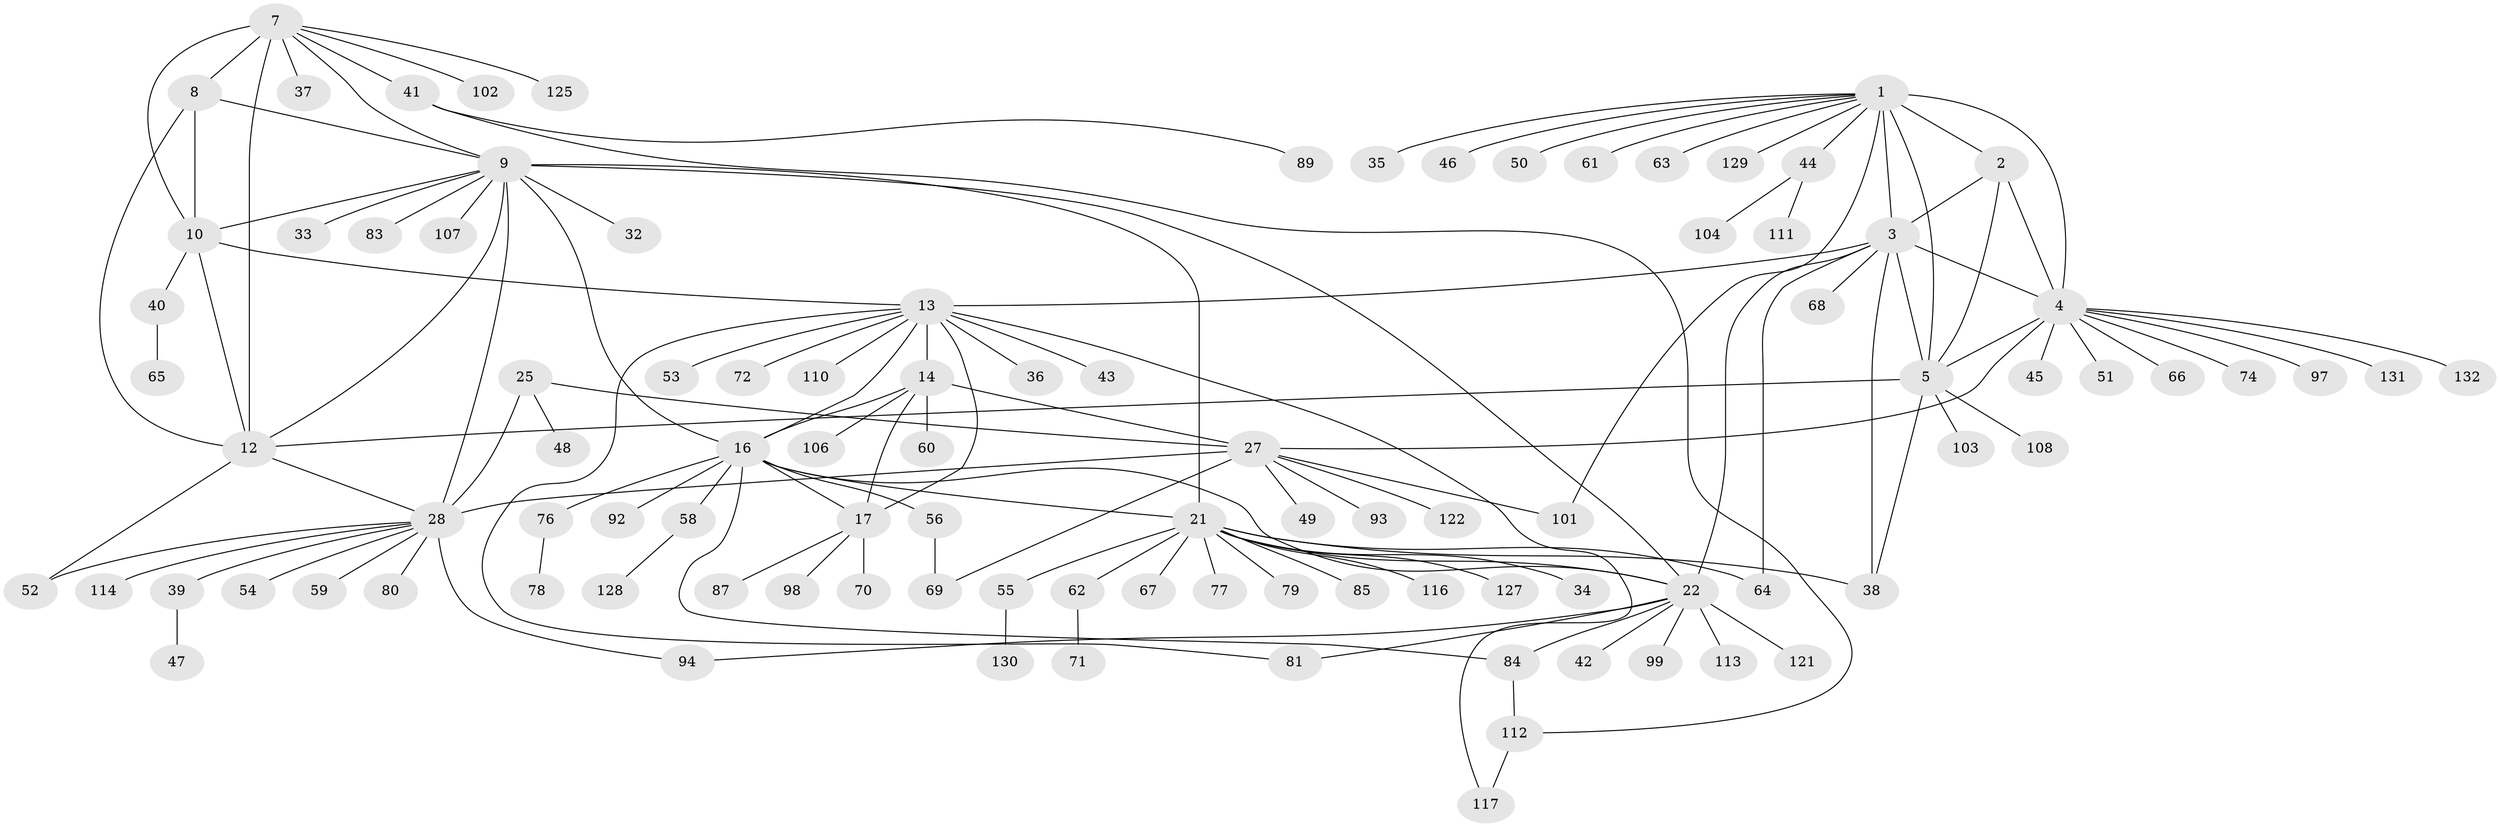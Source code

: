 // Generated by graph-tools (version 1.1) at 2025/24/03/03/25 07:24:14]
// undirected, 100 vertices, 135 edges
graph export_dot {
graph [start="1"]
  node [color=gray90,style=filled];
  1 [super="+6"];
  2 [super="+86"];
  3 [super="+88"];
  4 [super="+57"];
  5 [super="+126"];
  7 [super="+11"];
  8 [super="+95"];
  9 [super="+20"];
  10 [super="+31"];
  12 [super="+75"];
  13 [super="+15"];
  14 [super="+109"];
  16 [super="+19"];
  17 [super="+18"];
  21 [super="+24"];
  22 [super="+23"];
  25 [super="+26"];
  27 [super="+30"];
  28 [super="+29"];
  32 [super="+73"];
  33;
  34;
  35;
  36;
  37;
  38;
  39;
  40 [super="+100"];
  41;
  42 [super="+115"];
  43;
  44 [super="+119"];
  45;
  46;
  47;
  48 [super="+96"];
  49;
  50;
  51;
  52;
  53;
  54 [super="+124"];
  55 [super="+82"];
  56;
  58;
  59;
  60 [super="+90"];
  61;
  62 [super="+105"];
  63;
  64 [super="+91"];
  65;
  66;
  67;
  68;
  69 [super="+120"];
  70;
  71;
  72;
  74;
  76;
  77;
  78;
  79;
  80;
  81;
  83;
  84;
  85;
  87;
  89;
  92;
  93;
  94;
  97;
  98;
  99;
  101;
  102;
  103 [super="+118"];
  104 [super="+123"];
  106;
  107;
  108;
  110;
  111;
  112;
  113;
  114;
  116;
  117;
  121;
  122;
  125;
  127;
  128;
  129;
  130;
  131;
  132;
  1 -- 2 [weight=2];
  1 -- 3 [weight=2];
  1 -- 4 [weight=2];
  1 -- 5 [weight=2];
  1 -- 35;
  1 -- 46;
  1 -- 50;
  1 -- 61;
  1 -- 63;
  1 -- 101;
  1 -- 129;
  1 -- 44;
  2 -- 3;
  2 -- 4;
  2 -- 5;
  3 -- 4;
  3 -- 5;
  3 -- 13;
  3 -- 22;
  3 -- 38;
  3 -- 64;
  3 -- 68;
  4 -- 5;
  4 -- 45;
  4 -- 51;
  4 -- 66;
  4 -- 74;
  4 -- 97;
  4 -- 131;
  4 -- 132;
  4 -- 27;
  5 -- 12;
  5 -- 103;
  5 -- 108;
  5 -- 38;
  7 -- 8 [weight=2];
  7 -- 9 [weight=2];
  7 -- 10 [weight=2];
  7 -- 12 [weight=2];
  7 -- 37;
  7 -- 41;
  7 -- 102;
  7 -- 125;
  8 -- 9;
  8 -- 10;
  8 -- 12;
  9 -- 10;
  9 -- 12;
  9 -- 32;
  9 -- 33;
  9 -- 107;
  9 -- 16;
  9 -- 83;
  9 -- 21 [weight=2];
  9 -- 22 [weight=2];
  9 -- 28;
  10 -- 12;
  10 -- 40;
  10 -- 13;
  12 -- 52;
  12 -- 28;
  13 -- 14 [weight=2];
  13 -- 16 [weight=2];
  13 -- 17 [weight=4];
  13 -- 72;
  13 -- 81;
  13 -- 36;
  13 -- 43;
  13 -- 110;
  13 -- 53;
  13 -- 117;
  14 -- 16;
  14 -- 17 [weight=2];
  14 -- 27;
  14 -- 60;
  14 -- 106;
  16 -- 17 [weight=2];
  16 -- 58;
  16 -- 84;
  16 -- 92;
  16 -- 21 [weight=2];
  16 -- 22 [weight=2];
  16 -- 56;
  16 -- 76;
  17 -- 70;
  17 -- 87;
  17 -- 98;
  21 -- 22 [weight=4];
  21 -- 38;
  21 -- 62;
  21 -- 64;
  21 -- 77;
  21 -- 85;
  21 -- 116;
  21 -- 34;
  21 -- 67;
  21 -- 79;
  21 -- 55;
  21 -- 127;
  22 -- 84;
  22 -- 99;
  22 -- 42;
  22 -- 81;
  22 -- 113;
  22 -- 121;
  22 -- 94;
  25 -- 27 [weight=4];
  25 -- 28 [weight=4];
  25 -- 48;
  27 -- 28 [weight=4];
  27 -- 49;
  27 -- 93;
  27 -- 101;
  27 -- 122;
  27 -- 69;
  28 -- 59;
  28 -- 39;
  28 -- 80;
  28 -- 114;
  28 -- 52;
  28 -- 54;
  28 -- 94;
  39 -- 47;
  40 -- 65;
  41 -- 89;
  41 -- 112;
  44 -- 104;
  44 -- 111;
  55 -- 130;
  56 -- 69;
  58 -- 128;
  62 -- 71;
  76 -- 78;
  84 -- 112;
  112 -- 117;
}
